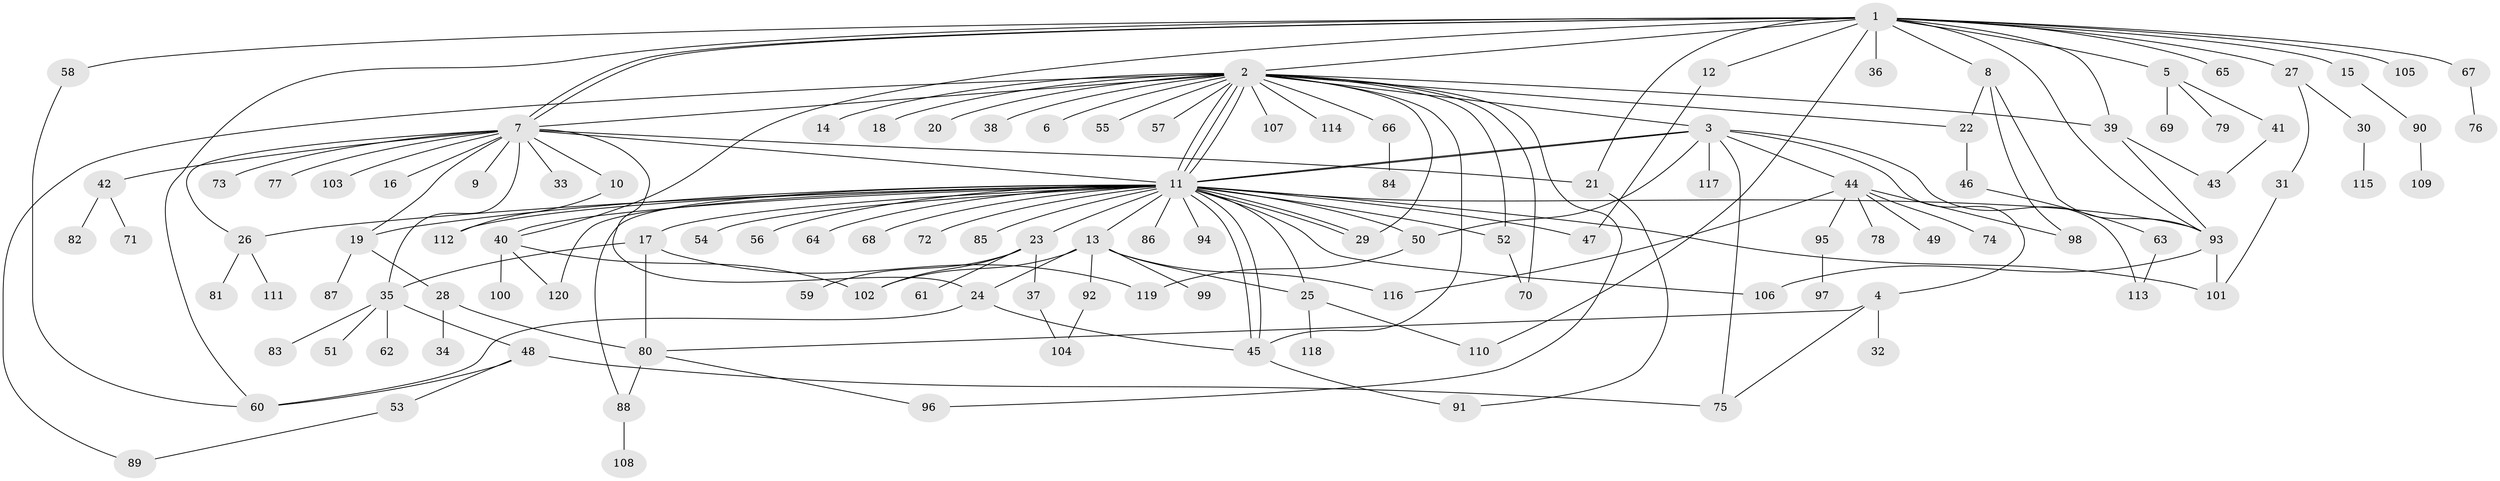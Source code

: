 // Generated by graph-tools (version 1.1) at 2025/48/03/09/25 04:48:27]
// undirected, 120 vertices, 172 edges
graph export_dot {
graph [start="1"]
  node [color=gray90,style=filled];
  1;
  2;
  3;
  4;
  5;
  6;
  7;
  8;
  9;
  10;
  11;
  12;
  13;
  14;
  15;
  16;
  17;
  18;
  19;
  20;
  21;
  22;
  23;
  24;
  25;
  26;
  27;
  28;
  29;
  30;
  31;
  32;
  33;
  34;
  35;
  36;
  37;
  38;
  39;
  40;
  41;
  42;
  43;
  44;
  45;
  46;
  47;
  48;
  49;
  50;
  51;
  52;
  53;
  54;
  55;
  56;
  57;
  58;
  59;
  60;
  61;
  62;
  63;
  64;
  65;
  66;
  67;
  68;
  69;
  70;
  71;
  72;
  73;
  74;
  75;
  76;
  77;
  78;
  79;
  80;
  81;
  82;
  83;
  84;
  85;
  86;
  87;
  88;
  89;
  90;
  91;
  92;
  93;
  94;
  95;
  96;
  97;
  98;
  99;
  100;
  101;
  102;
  103;
  104;
  105;
  106;
  107;
  108;
  109;
  110;
  111;
  112;
  113;
  114;
  115;
  116;
  117;
  118;
  119;
  120;
  1 -- 2;
  1 -- 5;
  1 -- 7;
  1 -- 7;
  1 -- 8;
  1 -- 12;
  1 -- 15;
  1 -- 21;
  1 -- 27;
  1 -- 36;
  1 -- 39;
  1 -- 40;
  1 -- 58;
  1 -- 60;
  1 -- 65;
  1 -- 67;
  1 -- 93;
  1 -- 105;
  1 -- 110;
  2 -- 3;
  2 -- 6;
  2 -- 7;
  2 -- 11;
  2 -- 11;
  2 -- 11;
  2 -- 14;
  2 -- 18;
  2 -- 20;
  2 -- 22;
  2 -- 29;
  2 -- 38;
  2 -- 39;
  2 -- 45;
  2 -- 52;
  2 -- 55;
  2 -- 57;
  2 -- 66;
  2 -- 70;
  2 -- 89;
  2 -- 96;
  2 -- 107;
  2 -- 114;
  3 -- 4;
  3 -- 11;
  3 -- 11;
  3 -- 44;
  3 -- 50;
  3 -- 75;
  3 -- 113;
  3 -- 117;
  4 -- 32;
  4 -- 75;
  4 -- 80;
  5 -- 41;
  5 -- 69;
  5 -- 79;
  7 -- 9;
  7 -- 10;
  7 -- 11;
  7 -- 16;
  7 -- 19;
  7 -- 21;
  7 -- 24;
  7 -- 26;
  7 -- 33;
  7 -- 35;
  7 -- 42;
  7 -- 73;
  7 -- 77;
  7 -- 103;
  8 -- 22;
  8 -- 93;
  8 -- 98;
  10 -- 112;
  11 -- 13;
  11 -- 17;
  11 -- 19;
  11 -- 23;
  11 -- 25;
  11 -- 26;
  11 -- 29;
  11 -- 29;
  11 -- 40;
  11 -- 45;
  11 -- 45;
  11 -- 47;
  11 -- 50;
  11 -- 52;
  11 -- 54;
  11 -- 56;
  11 -- 64;
  11 -- 68;
  11 -- 72;
  11 -- 85;
  11 -- 86;
  11 -- 88;
  11 -- 93;
  11 -- 94;
  11 -- 101;
  11 -- 106;
  11 -- 112;
  11 -- 120;
  12 -- 47;
  13 -- 24;
  13 -- 25;
  13 -- 92;
  13 -- 99;
  13 -- 102;
  13 -- 116;
  15 -- 90;
  17 -- 35;
  17 -- 80;
  17 -- 119;
  19 -- 28;
  19 -- 87;
  21 -- 91;
  22 -- 46;
  23 -- 37;
  23 -- 59;
  23 -- 61;
  23 -- 102;
  24 -- 45;
  24 -- 60;
  25 -- 110;
  25 -- 118;
  26 -- 81;
  26 -- 111;
  27 -- 30;
  27 -- 31;
  28 -- 34;
  28 -- 80;
  30 -- 115;
  31 -- 101;
  35 -- 48;
  35 -- 51;
  35 -- 62;
  35 -- 83;
  37 -- 104;
  39 -- 43;
  39 -- 93;
  40 -- 100;
  40 -- 102;
  40 -- 120;
  41 -- 43;
  42 -- 71;
  42 -- 82;
  44 -- 49;
  44 -- 74;
  44 -- 78;
  44 -- 95;
  44 -- 98;
  44 -- 116;
  45 -- 91;
  46 -- 63;
  48 -- 53;
  48 -- 60;
  48 -- 75;
  50 -- 119;
  52 -- 70;
  53 -- 89;
  58 -- 60;
  63 -- 113;
  66 -- 84;
  67 -- 76;
  80 -- 88;
  80 -- 96;
  88 -- 108;
  90 -- 109;
  92 -- 104;
  93 -- 101;
  93 -- 106;
  95 -- 97;
}
